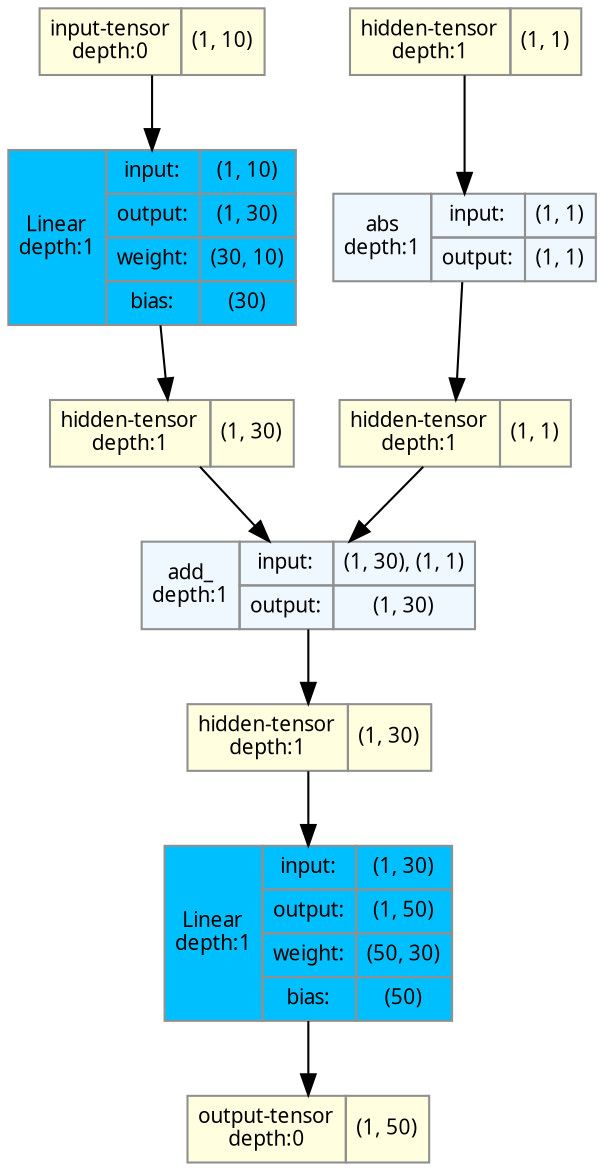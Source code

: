 strict digraph CreateTensorInside {
	graph [ordering=in rankdir=TB size="12.0,12.0"]
	node [align=left color="#909090" fillcolor="#ffffff90" fontname="Linux libertine" fontsize=10 height=0.2 margin=0 ranksep=0.1 shape=plaintext style=filled]
	edge [fontsize=10]
	0 [label=<
                    <TABLE BORDER="0" CELLBORDER="1"
                    CELLSPACING="0" CELLPADDING="4">
                        <TR><TD BGCOLOR="lightyellow">input-tensor<BR/>depth:0</TD><TD>(1, 10)</TD></TR>
                    </TABLE>> fillcolor=lightyellow]
	1 [label=<
                    <TABLE BORDER="0" CELLBORDER="1"
                    CELLSPACING="0" CELLPADDING="4">
                    <TR>
                        <TD ROWSPAN="231"
                        BGCOLOR="deepskyblue1">Linear<BR/>depth:1</TD>
                        <TD>input:</TD>
                        <TD>(1, 10)</TD>
                    </TR>
                    <TR>
                        <TD>output:</TD>
                        <TD>(1, 30)</TD>
                    </TR>
                                    <TR>
                    <TD>weight:</TD>
                    <TD>(30, 10)</TD>
                </TR>
                <TR>
                    <TD>bias:</TD>
                    <TD>(30)</TD>
                </TR>
                    </TABLE>> fillcolor=deepskyblue1]
	2 [label=<
                    <TABLE BORDER="0" CELLBORDER="1"
                    CELLSPACING="0" CELLPADDING="4">
                        <TR><TD BGCOLOR="lightyellow">hidden-tensor<BR/>depth:1</TD><TD>(1, 30)</TD></TR>
                    </TABLE>> fillcolor=lightyellow]
	3 [label=<
                    <TABLE BORDER="0" CELLBORDER="1"
                    CELLSPACING="0" CELLPADDING="4">
                        <TR><TD BGCOLOR="lightyellow">hidden-tensor<BR/>depth:1</TD><TD>(1, 1)</TD></TR>
                    </TABLE>> fillcolor=lightyellow]
	4 [label=<
                    <TABLE BORDER="0" CELLBORDER="1"
                    CELLSPACING="0" CELLPADDING="4">
                    <TR>
                        <TD ROWSPAN="2"
                        BGCOLOR="aliceblue">abs<BR/>depth:1</TD>
                        <TD>input:</TD>
                        <TD>(1, 1)</TD>
                    </TR>
                    <TR>
                        <TD>output:</TD>
                        <TD>(1, 1)</TD>
                    </TR>
                    
                    </TABLE>> fillcolor=aliceblue]
	5 [label=<
                    <TABLE BORDER="0" CELLBORDER="1"
                    CELLSPACING="0" CELLPADDING="4">
                        <TR><TD BGCOLOR="lightyellow">hidden-tensor<BR/>depth:1</TD><TD>(1, 1)</TD></TR>
                    </TABLE>> fillcolor=lightyellow]
	6 [label=<
                    <TABLE BORDER="0" CELLBORDER="1"
                    CELLSPACING="0" CELLPADDING="4">
                    <TR>
                        <TD ROWSPAN="2"
                        BGCOLOR="aliceblue">add_<BR/>depth:1</TD>
                        <TD>input:</TD>
                        <TD>(1, 30), (1, 1)</TD>
                    </TR>
                    <TR>
                        <TD>output:</TD>
                        <TD>(1, 30)</TD>
                    </TR>
                    
                    </TABLE>> fillcolor=aliceblue]
	7 [label=<
                    <TABLE BORDER="0" CELLBORDER="1"
                    CELLSPACING="0" CELLPADDING="4">
                        <TR><TD BGCOLOR="lightyellow">hidden-tensor<BR/>depth:1</TD><TD>(1, 30)</TD></TR>
                    </TABLE>> fillcolor=lightyellow]
	8 [label=<
                    <TABLE BORDER="0" CELLBORDER="1"
                    CELLSPACING="0" CELLPADDING="4">
                    <TR>
                        <TD ROWSPAN="231"
                        BGCOLOR="deepskyblue1">Linear<BR/>depth:1</TD>
                        <TD>input:</TD>
                        <TD>(1, 30)</TD>
                    </TR>
                    <TR>
                        <TD>output:</TD>
                        <TD>(1, 50)</TD>
                    </TR>
                                    <TR>
                    <TD>weight:</TD>
                    <TD>(50, 30)</TD>
                </TR>
                <TR>
                    <TD>bias:</TD>
                    <TD>(50)</TD>
                </TR>
                    </TABLE>> fillcolor=deepskyblue1]
	9 [label=<
                    <TABLE BORDER="0" CELLBORDER="1"
                    CELLSPACING="0" CELLPADDING="4">
                        <TR><TD BGCOLOR="lightyellow">output-tensor<BR/>depth:0</TD><TD>(1, 50)</TD></TR>
                    </TABLE>> fillcolor=lightyellow]
	0 -> 1
	2 -> 6
	1 -> 2
	3 -> 4
	5 -> 6
	4 -> 5
	7 -> 8
	6 -> 7
	8 -> 9
}

